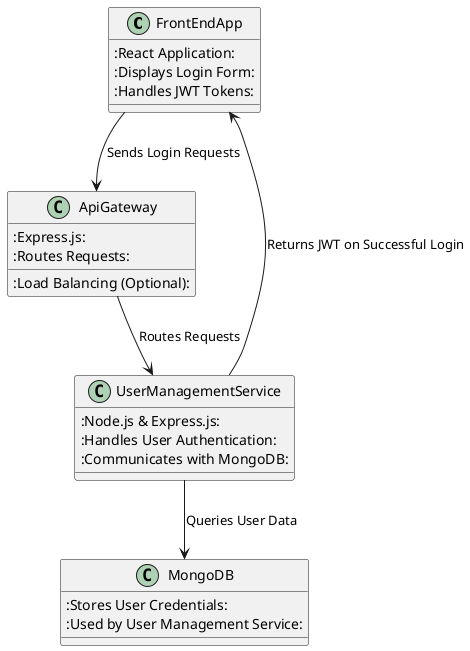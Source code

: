 @startuml
!define RECTANGLE class

RECTANGLE FrontEndApp {
    :React Application:
    :Displays Login Form:
    :Handles JWT Tokens:
}

RECTANGLE UserManagementService {
    :Node.js & Express.js:
    :Handles User Authentication:
    :Communicates with MongoDB:
}

RECTANGLE ApiGateway {
    :Express.js:
    :Routes Requests:
    :Load Balancing (Optional):
}

RECTANGLE MongoDB {
    :Stores User Credentials:
    :Used by User Management Service:
}

FrontEndApp --> ApiGateway : "Sends Login Requests"
ApiGateway --> UserManagementService : "Routes Requests"
UserManagementService --> MongoDB : "Queries User Data"
UserManagementService --> FrontEndApp : "Returns JWT on Successful Login"

@enduml
